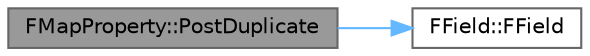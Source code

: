 digraph "FMapProperty::PostDuplicate"
{
 // INTERACTIVE_SVG=YES
 // LATEX_PDF_SIZE
  bgcolor="transparent";
  edge [fontname=Helvetica,fontsize=10,labelfontname=Helvetica,labelfontsize=10];
  node [fontname=Helvetica,fontsize=10,shape=box,height=0.2,width=0.4];
  rankdir="LR";
  Node1 [id="Node000001",label="FMapProperty::PostDuplicate",height=0.2,width=0.4,color="gray40", fillcolor="grey60", style="filled", fontcolor="black",tooltip="Fixups after duplicating a Field."];
  Node1 -> Node2 [id="edge1_Node000001_Node000002",color="steelblue1",style="solid",tooltip=" "];
  Node2 [id="Node000002",label="FField::FField",height=0.2,width=0.4,color="grey40", fillcolor="white", style="filled",URL="$d5/d7d/classFField.html#a7a6237290d231df03c6a4648c9eb6006",tooltip=" "];
}
